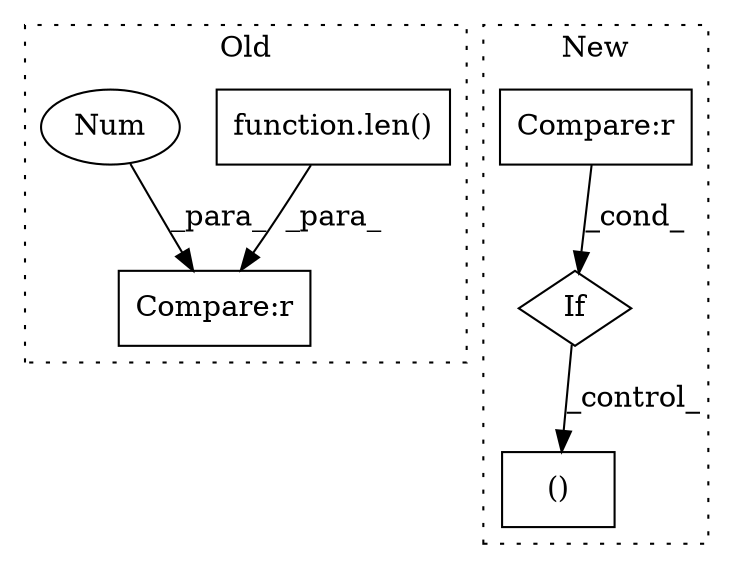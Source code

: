 digraph G {
subgraph cluster0 {
1 [label="function.len()" a="75" s="2978,3001" l="4,1" shape="box"];
3 [label="Compare:r" a="40" s="2978" l="29" shape="box"];
5 [label="Num" a="76" s="3006" l="1" shape="ellipse"];
label = "Old";
style="dotted";
}
subgraph cluster1 {
2 [label="()" a="54" s="3354" l="5" shape="box"];
4 [label="Compare:r" a="40" s="3064" l="32" shape="box"];
6 [label="If" a="96" s="3064,3096" l="0,14" shape="diamond"];
label = "New";
style="dotted";
}
1 -> 3 [label="_para_"];
4 -> 6 [label="_cond_"];
5 -> 3 [label="_para_"];
6 -> 2 [label="_control_"];
}